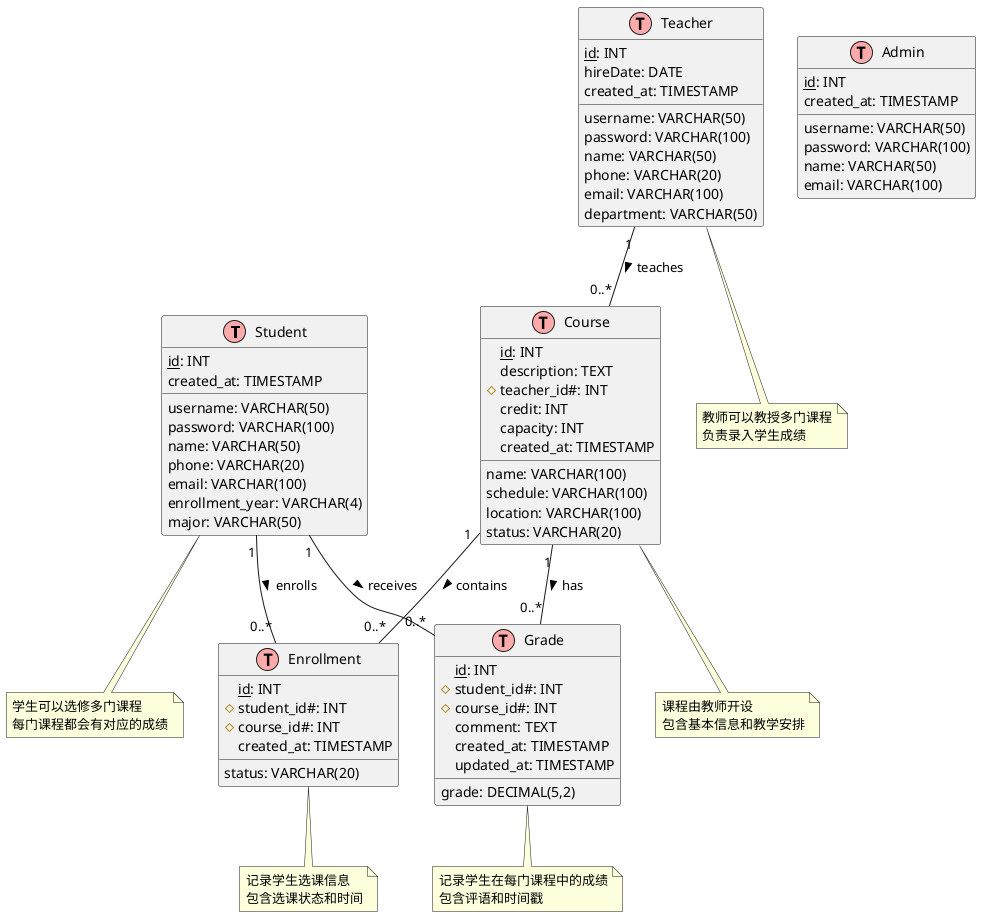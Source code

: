 @startuml Education System ER Diagram

!define table(x) class x << (T,#FFAAAA) >>
!define primary_key(x) <u>x</u>
!define foreign_key(x) #x#

' 实体定义
table(Student) {
    primary_key(id): INT
    username: VARCHAR(50)
    password: VARCHAR(100)
    name: VARCHAR(50)
    phone: VARCHAR(20)
    email: VARCHAR(100)
    enrollment_year: VARCHAR(4)
    major: VARCHAR(50)
    created_at: TIMESTAMP
}

table(Teacher) {
    primary_key(id): INT
    username: VARCHAR(50)
    password: VARCHAR(100)
    name: VARCHAR(50)
    phone: VARCHAR(20)
    email: VARCHAR(100)
    department: VARCHAR(50)
    hireDate: DATE
    created_at: TIMESTAMP
}

table(Admin) {
    primary_key(id): INT
    username: VARCHAR(50)
    password: VARCHAR(100)
    name: VARCHAR(50)
    email: VARCHAR(100)
    created_at: TIMESTAMP
}

table(Course) {
    primary_key(id): INT
    name: VARCHAR(100)
    description: TEXT
    foreign_key(teacher_id): INT
    credit: INT
    capacity: INT
    schedule: VARCHAR(100)
    location: VARCHAR(100)
    status: VARCHAR(20)
    created_at: TIMESTAMP
}

table(Enrollment) {
    primary_key(id): INT
    foreign_key(student_id): INT
    foreign_key(course_id): INT
    status: VARCHAR(20)
    created_at: TIMESTAMP
}

table(Grade) {
    primary_key(id): INT
    foreign_key(student_id): INT
    foreign_key(course_id): INT
    grade: DECIMAL(5,2)
    comment: TEXT
    created_at: TIMESTAMP
    updated_at: TIMESTAMP
}

' 关系定义
Teacher "1" -- "0..*" Course : teaches >
Student "1" -- "0..*" Enrollment : enrolls >
Course "1" -- "0..*" Enrollment : contains >
Student "1" -- "0..*" Grade : receives >
Course "1" -- "0..*" Grade : has >

' 注释
note bottom of Student
  学生可以选修多门课程
  每门课程都会有对应的成绩
end note

note bottom of Teacher
  教师可以教授多门课程
  负责录入学生成绩
end note

note bottom of Course
  课程由教师开设
  包含基本信息和教学安排
end note

note bottom of Grade
  记录学生在每门课程中的成绩
  包含评语和时间戳
end note

note bottom of Enrollment
  记录学生选课信息
  包含选课状态和时间
end note

@enduml 